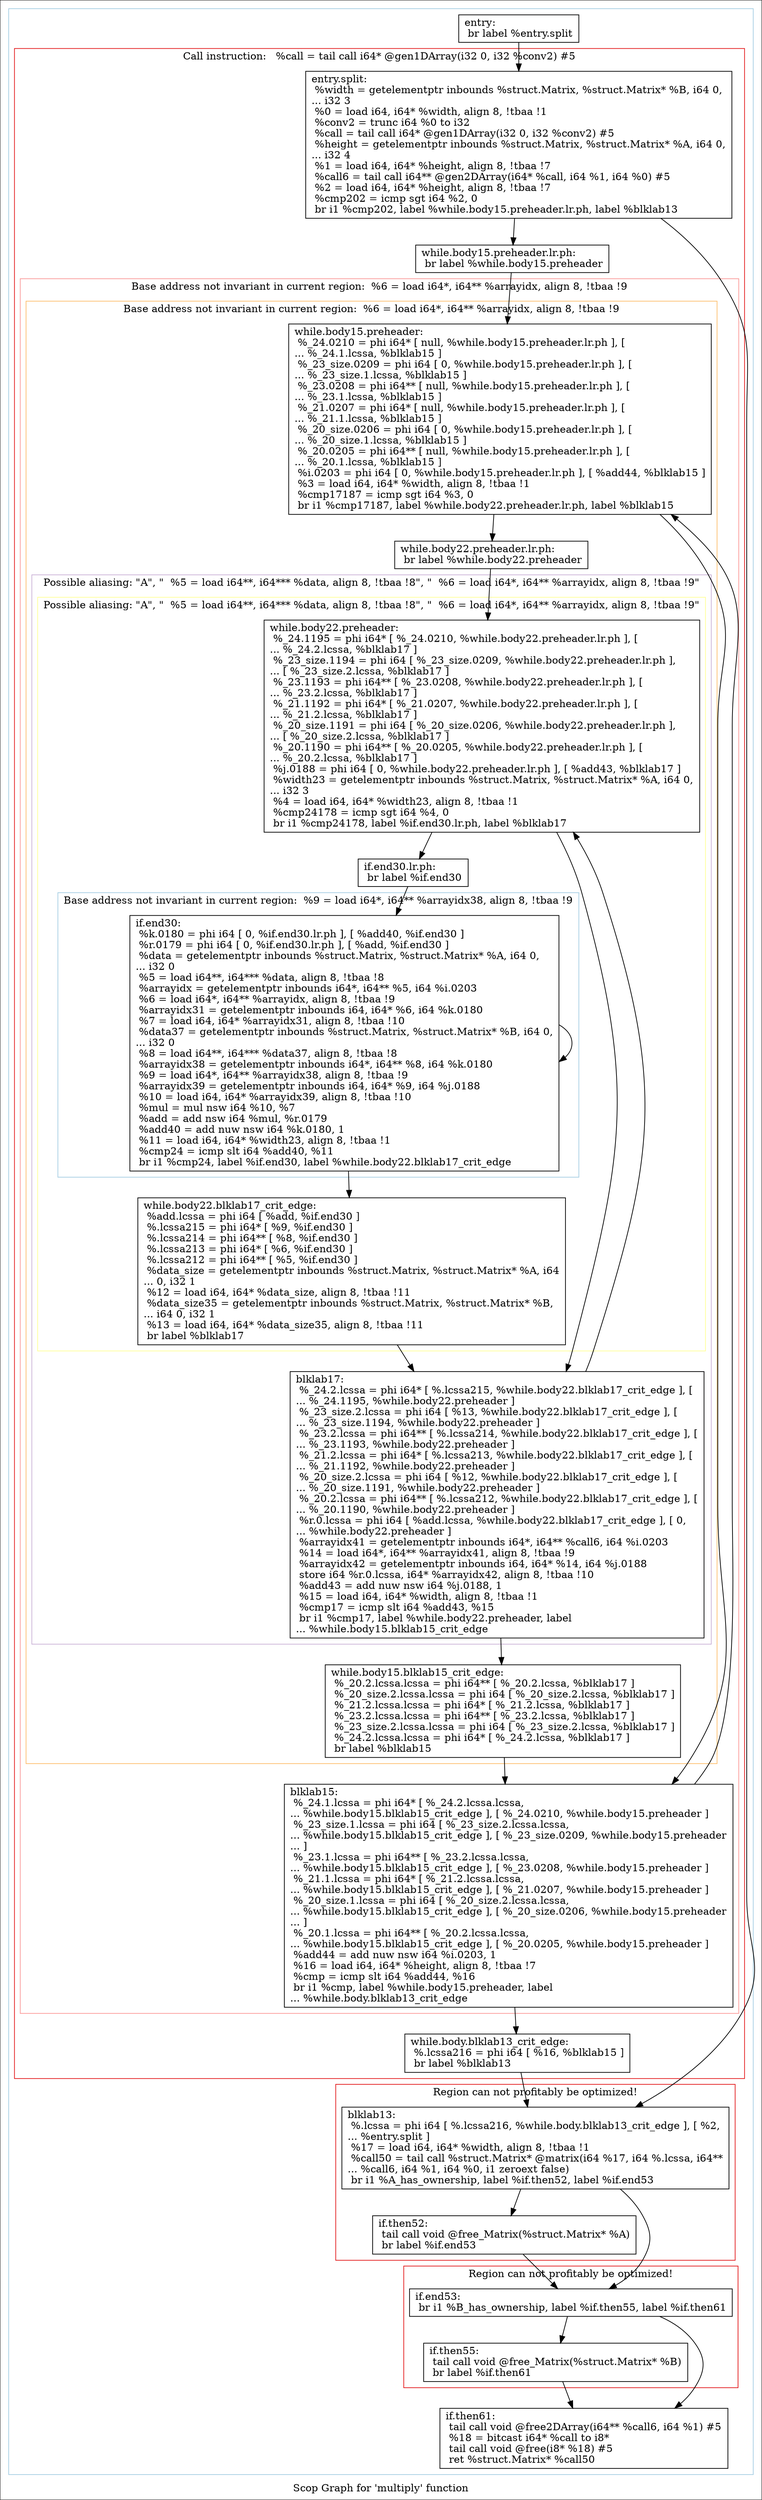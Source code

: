 digraph "Scop Graph for 'multiply' function" {
	label="Scop Graph for 'multiply' function";

	Node0xa5087b0 [shape=record,label="{entry:\l  br label %entry.split\l}"];
	Node0xa5087b0 -> Node0xa4b43b0;
	Node0xa4b43b0 [shape=record,label="{entry.split:                                      \l  %width = getelementptr inbounds %struct.Matrix, %struct.Matrix* %B, i64 0,\l... i32 3\l  %0 = load i64, i64* %width, align 8, !tbaa !1\l  %conv2 = trunc i64 %0 to i32\l  %call = tail call i64* @gen1DArray(i32 0, i32 %conv2) #5\l  %height = getelementptr inbounds %struct.Matrix, %struct.Matrix* %A, i64 0,\l... i32 4\l  %1 = load i64, i64* %height, align 8, !tbaa !7\l  %call6 = tail call i64** @gen2DArray(i64* %call, i64 %1, i64 %0) #5\l  %2 = load i64, i64* %height, align 8, !tbaa !7\l  %cmp202 = icmp sgt i64 %2, 0\l  br i1 %cmp202, label %while.body15.preheader.lr.ph, label %blklab13\l}"];
	Node0xa4b43b0 -> Node0xa4911c0;
	Node0xa4b43b0 -> Node0xa4b5170;
	Node0xa4911c0 [shape=record,label="{while.body15.preheader.lr.ph:                     \l  br label %while.body15.preheader\l}"];
	Node0xa4911c0 -> Node0xa4cfeb0;
	Node0xa4cfeb0 [shape=record,label="{while.body15.preheader:                           \l  %_24.0210 = phi i64* [ null, %while.body15.preheader.lr.ph ], [\l... %_24.1.lcssa, %blklab15 ]\l  %_23_size.0209 = phi i64 [ 0, %while.body15.preheader.lr.ph ], [\l... %_23_size.1.lcssa, %blklab15 ]\l  %_23.0208 = phi i64** [ null, %while.body15.preheader.lr.ph ], [\l... %_23.1.lcssa, %blklab15 ]\l  %_21.0207 = phi i64* [ null, %while.body15.preheader.lr.ph ], [\l... %_21.1.lcssa, %blklab15 ]\l  %_20_size.0206 = phi i64 [ 0, %while.body15.preheader.lr.ph ], [\l... %_20_size.1.lcssa, %blklab15 ]\l  %_20.0205 = phi i64** [ null, %while.body15.preheader.lr.ph ], [\l... %_20.1.lcssa, %blklab15 ]\l  %i.0203 = phi i64 [ 0, %while.body15.preheader.lr.ph ], [ %add44, %blklab15 ]\l  %3 = load i64, i64* %width, align 8, !tbaa !1\l  %cmp17187 = icmp sgt i64 %3, 0\l  br i1 %cmp17187, label %while.body22.preheader.lr.ph, label %blklab15\l}"];
	Node0xa4cfeb0 -> Node0xa4ce9c0;
	Node0xa4cfeb0 -> Node0xa4d0140;
	Node0xa4ce9c0 [shape=record,label="{while.body22.preheader.lr.ph:                     \l  br label %while.body22.preheader\l}"];
	Node0xa4ce9c0 -> Node0xa424210;
	Node0xa424210 [shape=record,label="{while.body22.preheader:                           \l  %_24.1195 = phi i64* [ %_24.0210, %while.body22.preheader.lr.ph ], [\l... %_24.2.lcssa, %blklab17 ]\l  %_23_size.1194 = phi i64 [ %_23_size.0209, %while.body22.preheader.lr.ph ],\l... [ %_23_size.2.lcssa, %blklab17 ]\l  %_23.1193 = phi i64** [ %_23.0208, %while.body22.preheader.lr.ph ], [\l... %_23.2.lcssa, %blklab17 ]\l  %_21.1192 = phi i64* [ %_21.0207, %while.body22.preheader.lr.ph ], [\l... %_21.2.lcssa, %blklab17 ]\l  %_20_size.1191 = phi i64 [ %_20_size.0206, %while.body22.preheader.lr.ph ],\l... [ %_20_size.2.lcssa, %blklab17 ]\l  %_20.1190 = phi i64** [ %_20.0205, %while.body22.preheader.lr.ph ], [\l... %_20.2.lcssa, %blklab17 ]\l  %j.0188 = phi i64 [ 0, %while.body22.preheader.lr.ph ], [ %add43, %blklab17 ]\l  %width23 = getelementptr inbounds %struct.Matrix, %struct.Matrix* %A, i64 0,\l... i32 3\l  %4 = load i64, i64* %width23, align 8, !tbaa !1\l  %cmp24178 = icmp sgt i64 %4, 0\l  br i1 %cmp24178, label %if.end30.lr.ph, label %blklab17\l}"];
	Node0xa424210 -> Node0xa4d09e0;
	Node0xa424210 -> Node0xa50c820;
	Node0xa4d09e0 [shape=record,label="{if.end30.lr.ph:                                   \l  br label %if.end30\l}"];
	Node0xa4d09e0 -> Node0xa4d1c50;
	Node0xa4d1c50 [shape=record,label="{if.end30:                                         \l  %k.0180 = phi i64 [ 0, %if.end30.lr.ph ], [ %add40, %if.end30 ]\l  %r.0179 = phi i64 [ 0, %if.end30.lr.ph ], [ %add, %if.end30 ]\l  %data = getelementptr inbounds %struct.Matrix, %struct.Matrix* %A, i64 0,\l... i32 0\l  %5 = load i64**, i64*** %data, align 8, !tbaa !8\l  %arrayidx = getelementptr inbounds i64*, i64** %5, i64 %i.0203\l  %6 = load i64*, i64** %arrayidx, align 8, !tbaa !9\l  %arrayidx31 = getelementptr inbounds i64, i64* %6, i64 %k.0180\l  %7 = load i64, i64* %arrayidx31, align 8, !tbaa !10\l  %data37 = getelementptr inbounds %struct.Matrix, %struct.Matrix* %B, i64 0,\l... i32 0\l  %8 = load i64**, i64*** %data37, align 8, !tbaa !8\l  %arrayidx38 = getelementptr inbounds i64*, i64** %8, i64 %k.0180\l  %9 = load i64*, i64** %arrayidx38, align 8, !tbaa !9\l  %arrayidx39 = getelementptr inbounds i64, i64* %9, i64 %j.0188\l  %10 = load i64, i64* %arrayidx39, align 8, !tbaa !10\l  %mul = mul nsw i64 %10, %7\l  %add = add nsw i64 %mul, %r.0179\l  %add40 = add nuw nsw i64 %k.0180, 1\l  %11 = load i64, i64* %width23, align 8, !tbaa !1\l  %cmp24 = icmp slt i64 %add40, %11\l  br i1 %cmp24, label %if.end30, label %while.body22.blklab17_crit_edge\l}"];
	Node0xa4d1c50 -> Node0xa4d1c50[constraint=false];
	Node0xa4d1c50 -> Node0xa42a990;
	Node0xa42a990 [shape=record,label="{while.body22.blklab17_crit_edge:                  \l  %add.lcssa = phi i64 [ %add, %if.end30 ]\l  %.lcssa215 = phi i64* [ %9, %if.end30 ]\l  %.lcssa214 = phi i64** [ %8, %if.end30 ]\l  %.lcssa213 = phi i64* [ %6, %if.end30 ]\l  %.lcssa212 = phi i64** [ %5, %if.end30 ]\l  %data_size = getelementptr inbounds %struct.Matrix, %struct.Matrix* %A, i64\l... 0, i32 1\l  %12 = load i64, i64* %data_size, align 8, !tbaa !11\l  %data_size35 = getelementptr inbounds %struct.Matrix, %struct.Matrix* %B,\l... i64 0, i32 1\l  %13 = load i64, i64* %data_size35, align 8, !tbaa !11\l  br label %blklab17\l}"];
	Node0xa42a990 -> Node0xa50c820;
	Node0xa50c820 [shape=record,label="{blklab17:                                         \l  %_24.2.lcssa = phi i64* [ %.lcssa215, %while.body22.blklab17_crit_edge ], [\l... %_24.1195, %while.body22.preheader ]\l  %_23_size.2.lcssa = phi i64 [ %13, %while.body22.blklab17_crit_edge ], [\l... %_23_size.1194, %while.body22.preheader ]\l  %_23.2.lcssa = phi i64** [ %.lcssa214, %while.body22.blklab17_crit_edge ], [\l... %_23.1193, %while.body22.preheader ]\l  %_21.2.lcssa = phi i64* [ %.lcssa213, %while.body22.blklab17_crit_edge ], [\l... %_21.1192, %while.body22.preheader ]\l  %_20_size.2.lcssa = phi i64 [ %12, %while.body22.blklab17_crit_edge ], [\l... %_20_size.1191, %while.body22.preheader ]\l  %_20.2.lcssa = phi i64** [ %.lcssa212, %while.body22.blklab17_crit_edge ], [\l... %_20.1190, %while.body22.preheader ]\l  %r.0.lcssa = phi i64 [ %add.lcssa, %while.body22.blklab17_crit_edge ], [ 0,\l... %while.body22.preheader ]\l  %arrayidx41 = getelementptr inbounds i64*, i64** %call6, i64 %i.0203\l  %14 = load i64*, i64** %arrayidx41, align 8, !tbaa !9\l  %arrayidx42 = getelementptr inbounds i64, i64* %14, i64 %j.0188\l  store i64 %r.0.lcssa, i64* %arrayidx42, align 8, !tbaa !10\l  %add43 = add nuw nsw i64 %j.0188, 1\l  %15 = load i64, i64* %width, align 8, !tbaa !1\l  %cmp17 = icmp slt i64 %add43, %15\l  br i1 %cmp17, label %while.body22.preheader, label\l... %while.body15.blklab15_crit_edge\l}"];
	Node0xa50c820 -> Node0xa424210[constraint=false];
	Node0xa50c820 -> Node0xa4d0360;
	Node0xa4d0360 [shape=record,label="{while.body15.blklab15_crit_edge:                  \l  %_20.2.lcssa.lcssa = phi i64** [ %_20.2.lcssa, %blklab17 ]\l  %_20_size.2.lcssa.lcssa = phi i64 [ %_20_size.2.lcssa, %blklab17 ]\l  %_21.2.lcssa.lcssa = phi i64* [ %_21.2.lcssa, %blklab17 ]\l  %_23.2.lcssa.lcssa = phi i64** [ %_23.2.lcssa, %blklab17 ]\l  %_23_size.2.lcssa.lcssa = phi i64 [ %_23_size.2.lcssa, %blklab17 ]\l  %_24.2.lcssa.lcssa = phi i64* [ %_24.2.lcssa, %blklab17 ]\l  br label %blklab15\l}"];
	Node0xa4d0360 -> Node0xa4d0140;
	Node0xa4d0140 [shape=record,label="{blklab15:                                         \l  %_24.1.lcssa = phi i64* [ %_24.2.lcssa.lcssa,\l... %while.body15.blklab15_crit_edge ], [ %_24.0210, %while.body15.preheader ]\l  %_23_size.1.lcssa = phi i64 [ %_23_size.2.lcssa.lcssa,\l... %while.body15.blklab15_crit_edge ], [ %_23_size.0209, %while.body15.preheader\l... ]\l  %_23.1.lcssa = phi i64** [ %_23.2.lcssa.lcssa,\l... %while.body15.blklab15_crit_edge ], [ %_23.0208, %while.body15.preheader ]\l  %_21.1.lcssa = phi i64* [ %_21.2.lcssa.lcssa,\l... %while.body15.blklab15_crit_edge ], [ %_21.0207, %while.body15.preheader ]\l  %_20_size.1.lcssa = phi i64 [ %_20_size.2.lcssa.lcssa,\l... %while.body15.blklab15_crit_edge ], [ %_20_size.0206, %while.body15.preheader\l... ]\l  %_20.1.lcssa = phi i64** [ %_20.2.lcssa.lcssa,\l... %while.body15.blklab15_crit_edge ], [ %_20.0205, %while.body15.preheader ]\l  %add44 = add nuw nsw i64 %i.0203, 1\l  %16 = load i64, i64* %height, align 8, !tbaa !7\l  %cmp = icmp slt i64 %add44, %16\l  br i1 %cmp, label %while.body15.preheader, label\l... %while.body.blklab13_crit_edge\l}"];
	Node0xa4d0140 -> Node0xa4cfeb0[constraint=false];
	Node0xa4d0140 -> Node0xa4ac3d0;
	Node0xa4ac3d0 [shape=record,label="{while.body.blklab13_crit_edge:                    \l  %.lcssa216 = phi i64 [ %16, %blklab15 ]\l  br label %blklab13\l}"];
	Node0xa4ac3d0 -> Node0xa4b5170;
	Node0xa4b5170 [shape=record,label="{blklab13:                                         \l  %.lcssa = phi i64 [ %.lcssa216, %while.body.blklab13_crit_edge ], [ %2,\l... %entry.split ]\l  %17 = load i64, i64* %width, align 8, !tbaa !1\l  %call50 = tail call %struct.Matrix* @matrix(i64 %17, i64 %.lcssa, i64**\l... %call6, i64 %1, i64 %0, i1 zeroext false)\l  br i1 %A_has_ownership, label %if.then52, label %if.end53\l}"];
	Node0xa4b5170 -> Node0xa5133e0;
	Node0xa4b5170 -> Node0xa50c7d0;
	Node0xa5133e0 [shape=record,label="{if.then52:                                        \l  tail call void @free_Matrix(%struct.Matrix* %A)\l  br label %if.end53\l}"];
	Node0xa5133e0 -> Node0xa50c7d0;
	Node0xa50c7d0 [shape=record,label="{if.end53:                                         \l  br i1 %B_has_ownership, label %if.then55, label %if.then61\l}"];
	Node0xa50c7d0 -> Node0xa4d0310;
	Node0xa50c7d0 -> Node0xa50b020;
	Node0xa4d0310 [shape=record,label="{if.then55:                                        \l  tail call void @free_Matrix(%struct.Matrix* %B)\l  br label %if.then61\l}"];
	Node0xa4d0310 -> Node0xa50b020;
	Node0xa50b020 [shape=record,label="{if.then61:                                        \l  tail call void @free2DArray(i64** %call6, i64 %1) #5\l  %18 = bitcast i64* %call to i8*\l  tail call void @free(i8* %18) #5\l  ret %struct.Matrix* %call50\l}"];
	colorscheme = "paired12"
        subgraph cluster_0xa42b5e0 {
          label = "";
          style = solid;
          color = 1
          subgraph cluster_0xa424810 {
            label = "Call instruction:   %call = tail call i64* @gen1DArray(i32 0, i32 %conv2) #5";
            style = solid;
            color = 6
            subgraph cluster_0xa4211f0 {
              label = "Base address not invariant in current region:  %6 = load i64*, i64** %arrayidx, align 8, !tbaa !9";
              style = solid;
              color = 5
              subgraph cluster_0xa4937a0 {
                label = "Base address not invariant in current region:  %6 = load i64*, i64** %arrayidx, align 8, !tbaa !9";
                style = solid;
                color = 7
                subgraph cluster_0xa4b5e80 {
                  label = "Possible aliasing: \"A\", \"  %5 = load i64**, i64*** %data, align 8, !tbaa !8\", \"  %6 = load i64*, i64** %arrayidx, align 8, !tbaa !9\"";
                  style = solid;
                  color = 9
                  subgraph cluster_0xa4b48a0 {
                    label = "Possible aliasing: \"A\", \"  %5 = load i64**, i64*** %data, align 8, !tbaa !8\", \"  %6 = load i64*, i64** %arrayidx, align 8, !tbaa !9\"";
                    style = solid;
                    color = 11
                    subgraph cluster_0xa30f7b0 {
                      label = "Base address not invariant in current region:  %9 = load i64*, i64** %arrayidx38, align 8, !tbaa !9";
                      style = solid;
                      color = 1
                      Node0xa4d1c50;
                    }
                    Node0xa424210;
                    Node0xa4d09e0;
                    Node0xa42a990;
                  }
                  Node0xa50c820;
                }
                Node0xa4cfeb0;
                Node0xa4ce9c0;
                Node0xa4d0360;
              }
              Node0xa4d0140;
            }
            Node0xa4b43b0;
            Node0xa4911c0;
            Node0xa4ac3d0;
          }
          subgraph cluster_0xa4cd820 {
            label = "Region can not profitably be optimized!";
            style = solid;
            color = 6
            Node0xa4b5170;
            Node0xa5133e0;
          }
          subgraph cluster_0xa50d700 {
            label = "Region can not profitably be optimized!";
            style = solid;
            color = 6
            Node0xa50c7d0;
            Node0xa4d0310;
          }
          Node0xa5087b0;
          Node0xa50b020;
        }
}
